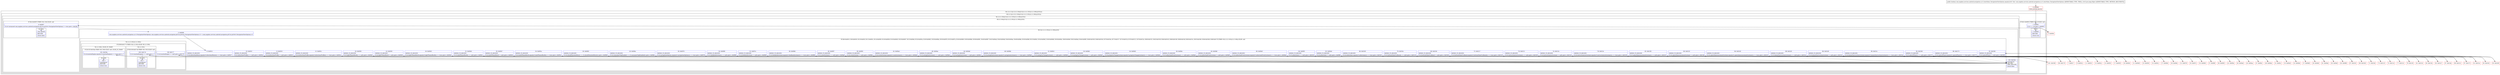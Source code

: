 digraph "CFG forcom.mapbox.services.android.navigation.ui.v5.AutoValue_NavigationViewOptions.equals(Ljava\/lang\/Object;)Z" {
subgraph cluster_Region_178821333 {
label = "R(1:(2:(1:2)|(1:(2:(1:104)|(3:5|(1:(1:(1:105))(1:(1:106)))|103)))))";
node [shape=record,color=blue];
subgraph cluster_Region_531622480 {
label = "R(2:(1:2)|(1:(2:(1:104)|(3:5|(1:(1:(1:105))(1:(1:106)))|103))))";
node [shape=record,color=blue];
subgraph cluster_IfRegion_1055035915 {
label = "IF [B:1:0x0001] THEN: R(1:2) ELSE: null";
node [shape=record,color=blue];
Node_1 [shape=record,label="{1\:\ 0x0001|if (r5 == r4) goto L_0x0003\l}"];
subgraph cluster_Region_934865258 {
label = "R(1:2)";
node [shape=record,color=blue];
Node_2 [shape=record,label="{2\:\ 0x0003|RETURN\l|return true\l}"];
}
}
subgraph cluster_Region_2031657336 {
label = "R(1:(2:(1:104)|(3:5|(1:(1:(1:105))(1:(1:106)))|103)))";
node [shape=record,color=blue];
subgraph cluster_Region_419772769 {
label = "R(2:(1:104)|(3:5|(1:(1:(1:105))(1:(1:106)))|103))";
node [shape=record,color=blue];
subgraph cluster_IfRegion_861770368 {
label = "IF [B:4:0x0007] THEN: R(1:104) ELSE: null";
node [shape=record,color=blue];
Node_4 [shape=record,label="{4\:\ 0x0007|if ((r5 instanceof com.mapbox.services.android.navigation.p015ui.p016v5.NavigationViewOptions) != true) goto L_0x018f\l}"];
subgraph cluster_Region_1138675256 {
label = "R(1:104)";
node [shape=record,color=blue];
Node_104 [shape=record,label="{104\:\ 0x018f|RETURN\l|return false\l}"];
}
}
subgraph cluster_Region_1260009790 {
label = "R(3:5|(1:(1:(1:105))(1:(1:106)))|103)";
node [shape=record,color=blue];
Node_5 [shape=record,label="{5\:\ 0x0009|com.mapbox.services.android.navigation.ui.v5.NavigationViewOptions com.mapbox.services.android.navigation.p015ui.p016v5.NavigationViewOptions r5 = (com.mapbox.services.android.navigation.p015ui.p016v5.NavigationViewOptions) r5\l}"];
subgraph cluster_IfRegion_1102531224 {
label = "IF [B:6:0x0015, B:8:0x0019, B:10:0x001f, B:12:0x002c, B:14:0x0030, B:16:0x0036, B:18:0x0043, B:20:0x0047, B:22:0x004d, B:24:0x005a, B:26:0x0062, B:28:0x006a, B:30:0x0076, B:32:0x007a, B:34:0x0080, B:36:0x008d, B:38:0x0091, B:40:0x0097, B:42:0x00a4, B:44:0x00a8, B:46:0x00ae, B:48:0x00bb, B:50:0x00bf, B:52:0x00c5, B:54:0x00d2, B:56:0x00d6, B:58:0x00dc, B:60:0x00e9, B:62:0x00ed, B:64:0x00f3, B:66:0x0100, B:68:0x0104, B:70:0x010a, B:72:0x0117, B:74:0x011b, B:76:0x0121, B:78:0x012e, B:80:0x0132, B:82:0x0138, B:84:0x0145, B:86:0x0149, B:88:0x014f, B:90:0x015c, B:92:0x0160, B:94:0x0166, B:96:0x0173] THEN: R(1:(1:(1:105))(1:(1:106))) ELSE: null";
node [shape=record,color=blue];
Node_6 [shape=record,label="{6\:\ 0x0015|ADDED_TO_REGION\l|if (r4.directionsRoute.equals(r5.directionsRoute()) == true) goto L_0x0017\l}"];
Node_8 [shape=record,label="{8\:\ 0x0019|ADDED_TO_REGION\l|if (r4.directionsProfile != null) goto L_0x0022\l}"];
Node_10 [shape=record,label="{10\:\ 0x001f|ADDED_TO_REGION\l|if (r5.directionsProfile() == null) goto L_0x002e\l}"];
Node_12 [shape=record,label="{12\:\ 0x002c|ADDED_TO_REGION\l|if (r4.directionsProfile.equals(r5.directionsProfile()) == true) goto L_0x002e\l}"];
Node_14 [shape=record,label="{14\:\ 0x0030|ADDED_TO_REGION\l|if (r4.lightThemeResId != null) goto L_0x0039\l}"];
Node_16 [shape=record,label="{16\:\ 0x0036|ADDED_TO_REGION\l|if (r5.lightThemeResId() == null) goto L_0x0045\l}"];
Node_18 [shape=record,label="{18\:\ 0x0043|ADDED_TO_REGION\l|if (r4.lightThemeResId.equals(r5.lightThemeResId()) == true) goto L_0x0045\l}"];
Node_20 [shape=record,label="{20\:\ 0x0047|ADDED_TO_REGION\l|if (r4.darkThemeResId != null) goto L_0x0050\l}"];
Node_22 [shape=record,label="{22\:\ 0x004d|ADDED_TO_REGION\l|if (r5.darkThemeResId() == null) goto L_0x005c\l}"];
Node_24 [shape=record,label="{24\:\ 0x005a|ADDED_TO_REGION\l|if (r4.darkThemeResId.equals(r5.darkThemeResId()) == true) goto L_0x005c\l}"];
Node_26 [shape=record,label="{26\:\ 0x0062|ADDED_TO_REGION\l|if (r4.shouldSimulateRoute == r5.shouldSimulateRoute()) goto L_0x0064\l}"];
Node_28 [shape=record,label="{28\:\ 0x006a|ADDED_TO_REGION\l|if (r4.waynameChipEnabled == r5.waynameChipEnabled()) goto L_0x006c\l}"];
Node_30 [shape=record,label="{30\:\ 0x0076|ADDED_TO_REGION\l|if (r4.navigationOptions.equals(r5.navigationOptions()) == true) goto L_0x0078\l}"];
Node_32 [shape=record,label="{32\:\ 0x007a|ADDED_TO_REGION\l|if (r4.feedbackListener != null) goto L_0x0083\l}"];
Node_34 [shape=record,label="{34\:\ 0x0080|ADDED_TO_REGION\l|if (r5.feedbackListener() == null) goto L_0x008f\l}"];
Node_36 [shape=record,label="{36\:\ 0x008d|ADDED_TO_REGION\l|if (r4.feedbackListener.equals(r5.feedbackListener()) == true) goto L_0x008f\l}"];
Node_38 [shape=record,label="{38\:\ 0x0091|ADDED_TO_REGION\l|if (r4.routeListener != null) goto L_0x009a\l}"];
Node_40 [shape=record,label="{40\:\ 0x0097|ADDED_TO_REGION\l|if (r5.routeListener() == null) goto L_0x00a6\l}"];
Node_42 [shape=record,label="{42\:\ 0x00a4|ADDED_TO_REGION\l|if (r4.routeListener.equals(r5.routeListener()) == true) goto L_0x00a6\l}"];
Node_44 [shape=record,label="{44\:\ 0x00a8|ADDED_TO_REGION\l|if (r4.navigationListener != null) goto L_0x00b1\l}"];
Node_46 [shape=record,label="{46\:\ 0x00ae|ADDED_TO_REGION\l|if (r5.navigationListener() == null) goto L_0x00bd\l}"];
Node_48 [shape=record,label="{48\:\ 0x00bb|ADDED_TO_REGION\l|if (r4.navigationListener.equals(r5.navigationListener()) == true) goto L_0x00bd\l}"];
Node_50 [shape=record,label="{50\:\ 0x00bf|ADDED_TO_REGION\l|if (r4.progressChangeListener != null) goto L_0x00c8\l}"];
Node_52 [shape=record,label="{52\:\ 0x00c5|ADDED_TO_REGION\l|if (r5.progressChangeListener() == null) goto L_0x00d4\l}"];
Node_54 [shape=record,label="{54\:\ 0x00d2|ADDED_TO_REGION\l|if (r4.progressChangeListener.equals(r5.progressChangeListener()) == true) goto L_0x00d4\l}"];
Node_56 [shape=record,label="{56\:\ 0x00d6|ADDED_TO_REGION\l|if (r4.milestoneEventListener != null) goto L_0x00df\l}"];
Node_58 [shape=record,label="{58\:\ 0x00dc|ADDED_TO_REGION\l|if (r5.milestoneEventListener() == null) goto L_0x00eb\l}"];
Node_60 [shape=record,label="{60\:\ 0x00e9|ADDED_TO_REGION\l|if (r4.milestoneEventListener.equals(r5.milestoneEventListener()) == true) goto L_0x00eb\l}"];
Node_62 [shape=record,label="{62\:\ 0x00ed|ADDED_TO_REGION\l|if (r4.milestones != null) goto L_0x00f6\l}"];
Node_64 [shape=record,label="{64\:\ 0x00f3|ADDED_TO_REGION\l|if (r5.milestones() == null) goto L_0x0102\l}"];
Node_66 [shape=record,label="{66\:\ 0x0100|ADDED_TO_REGION\l|if (r4.milestones.equals(r5.milestones()) == true) goto L_0x0102\l}"];
Node_68 [shape=record,label="{68\:\ 0x0104|ADDED_TO_REGION\l|if (r4.bottomSheetCallback != null) goto L_0x010d\l}"];
Node_70 [shape=record,label="{70\:\ 0x010a|ADDED_TO_REGION\l|if (r5.bottomSheetCallback() == null) goto L_0x0119\l}"];
Node_72 [shape=record,label="{72\:\ 0x0117|ADDED_TO_REGION\l|if (r4.bottomSheetCallback.equals(r5.bottomSheetCallback()) == true) goto L_0x0119\l}"];
Node_74 [shape=record,label="{74\:\ 0x011b|ADDED_TO_REGION\l|if (r4.instructionListListener != null) goto L_0x0124\l}"];
Node_76 [shape=record,label="{76\:\ 0x0121|ADDED_TO_REGION\l|if (r5.instructionListListener() == null) goto L_0x0130\l}"];
Node_78 [shape=record,label="{78\:\ 0x012e|ADDED_TO_REGION\l|if (r4.instructionListListener.equals(r5.instructionListListener()) == true) goto L_0x0130\l}"];
Node_80 [shape=record,label="{80\:\ 0x0132|ADDED_TO_REGION\l|if (r4.speechAnnouncementListener != null) goto L_0x013b\l}"];
Node_82 [shape=record,label="{82\:\ 0x0138|ADDED_TO_REGION\l|if (r5.speechAnnouncementListener() == null) goto L_0x0147\l}"];
Node_84 [shape=record,label="{84\:\ 0x0145|ADDED_TO_REGION\l|if (r4.speechAnnouncementListener.equals(r5.speechAnnouncementListener()) == true) goto L_0x0147\l}"];
Node_86 [shape=record,label="{86\:\ 0x0149|ADDED_TO_REGION\l|if (r4.bannerInstructionsListener != null) goto L_0x0152\l}"];
Node_88 [shape=record,label="{88\:\ 0x014f|ADDED_TO_REGION\l|if (r5.bannerInstructionsListener() == null) goto L_0x015e\l}"];
Node_90 [shape=record,label="{90\:\ 0x015c|ADDED_TO_REGION\l|if (r4.bannerInstructionsListener.equals(r5.bannerInstructionsListener()) == true) goto L_0x015e\l}"];
Node_92 [shape=record,label="{92\:\ 0x0160|ADDED_TO_REGION\l|if (r4.speechPlayer != null) goto L_0x0169\l}"];
Node_94 [shape=record,label="{94\:\ 0x0166|ADDED_TO_REGION\l|if (r5.speechPlayer() == null) goto L_0x0175\l}"];
Node_96 [shape=record,label="{96\:\ 0x0173|ADDED_TO_REGION\l|if (r4.speechPlayer.equals(r5.speechPlayer()) == true) goto L_0x0175\l}"];
subgraph cluster_Region_2138154074 {
label = "R(1:(1:(1:105))(1:(1:106)))";
node [shape=record,color=blue];
subgraph cluster_IfRegion_1326404836 {
label = "IF [B:98:0x0177] THEN: R(1:(1:105)) ELSE: R(1:(1:106))";
node [shape=record,color=blue];
Node_98 [shape=record,label="{98\:\ 0x0177|if (r4.locationEngine == null) goto L_0x0179\l}"];
subgraph cluster_Region_278468119 {
label = "R(1:(1:105))";
node [shape=record,color=blue];
subgraph cluster_IfRegion_1225888522 {
label = "IF [B:100:0x017d] THEN: R(1:105) ELSE: null";
node [shape=record,color=blue];
Node_100 [shape=record,label="{100\:\ 0x017d|if (r5.locationEngine() == null) goto L_?\l}"];
subgraph cluster_Region_620995890 {
label = "R(1:105)";
node [shape=record,color=blue];
Node_105 [shape=record,label="{105\:\ ?|SYNTHETIC\lRETURN\l|return true\l}"];
}
}
}
subgraph cluster_Region_1470273212 {
label = "R(1:(1:106)) | ELSE_IF_CHAIN\l";
node [shape=record,color=blue];
subgraph cluster_IfRegion_1568629981 {
label = "IF [B:102:0x018a] THEN: R(1:106) ELSE: null | ELSE_IF_CHAIN\l";
node [shape=record,color=blue];
Node_102 [shape=record,label="{102\:\ 0x018a|if (r4.locationEngine.equals(r5.locationEngine()) == true) goto L_?\l}"];
subgraph cluster_Region_1656701144 {
label = "R(1:106)";
node [shape=record,color=blue];
Node_106 [shape=record,label="{106\:\ ?|SYNTHETIC\lRETURN\l|return true\l}"];
}
}
}
}
}
}
Node_103 [shape=record,label="{103\:\ 0x018d|SYNTHETIC\lRETURN\lORIG_RETURN\l|return false\l}"];
}
}
}
}
}
Node_0 [shape=record,color=red,label="{0\:\ 0x0000|MTH_ENTER_BLOCK\l}"];
Node_3 [shape=record,color=red,label="{3\:\ 0x0004}"];
Node_7 [shape=record,color=red,label="{7\:\ 0x0017}"];
Node_9 [shape=record,color=red,label="{9\:\ 0x001b}"];
Node_11 [shape=record,color=red,label="{11\:\ 0x0022}"];
Node_13 [shape=record,color=red,label="{13\:\ 0x002e}"];
Node_15 [shape=record,color=red,label="{15\:\ 0x0032}"];
Node_17 [shape=record,color=red,label="{17\:\ 0x0039}"];
Node_19 [shape=record,color=red,label="{19\:\ 0x0045}"];
Node_21 [shape=record,color=red,label="{21\:\ 0x0049}"];
Node_23 [shape=record,color=red,label="{23\:\ 0x0050}"];
Node_25 [shape=record,color=red,label="{25\:\ 0x005c}"];
Node_27 [shape=record,color=red,label="{27\:\ 0x0064}"];
Node_29 [shape=record,color=red,label="{29\:\ 0x006c}"];
Node_31 [shape=record,color=red,label="{31\:\ 0x0078}"];
Node_33 [shape=record,color=red,label="{33\:\ 0x007c}"];
Node_35 [shape=record,color=red,label="{35\:\ 0x0083}"];
Node_37 [shape=record,color=red,label="{37\:\ 0x008f}"];
Node_39 [shape=record,color=red,label="{39\:\ 0x0093}"];
Node_41 [shape=record,color=red,label="{41\:\ 0x009a}"];
Node_43 [shape=record,color=red,label="{43\:\ 0x00a6}"];
Node_45 [shape=record,color=red,label="{45\:\ 0x00aa}"];
Node_47 [shape=record,color=red,label="{47\:\ 0x00b1}"];
Node_49 [shape=record,color=red,label="{49\:\ 0x00bd}"];
Node_51 [shape=record,color=red,label="{51\:\ 0x00c1}"];
Node_53 [shape=record,color=red,label="{53\:\ 0x00c8}"];
Node_55 [shape=record,color=red,label="{55\:\ 0x00d4}"];
Node_57 [shape=record,color=red,label="{57\:\ 0x00d8}"];
Node_59 [shape=record,color=red,label="{59\:\ 0x00df}"];
Node_61 [shape=record,color=red,label="{61\:\ 0x00eb}"];
Node_63 [shape=record,color=red,label="{63\:\ 0x00ef}"];
Node_65 [shape=record,color=red,label="{65\:\ 0x00f6}"];
Node_67 [shape=record,color=red,label="{67\:\ 0x0102}"];
Node_69 [shape=record,color=red,label="{69\:\ 0x0106}"];
Node_71 [shape=record,color=red,label="{71\:\ 0x010d}"];
Node_73 [shape=record,color=red,label="{73\:\ 0x0119}"];
Node_75 [shape=record,color=red,label="{75\:\ 0x011d}"];
Node_77 [shape=record,color=red,label="{77\:\ 0x0124}"];
Node_79 [shape=record,color=red,label="{79\:\ 0x0130}"];
Node_81 [shape=record,color=red,label="{81\:\ 0x0134}"];
Node_83 [shape=record,color=red,label="{83\:\ 0x013b}"];
Node_85 [shape=record,color=red,label="{85\:\ 0x0147}"];
Node_87 [shape=record,color=red,label="{87\:\ 0x014b}"];
Node_89 [shape=record,color=red,label="{89\:\ 0x0152}"];
Node_91 [shape=record,color=red,label="{91\:\ 0x015e}"];
Node_93 [shape=record,color=red,label="{93\:\ 0x0162}"];
Node_95 [shape=record,color=red,label="{95\:\ 0x0169}"];
Node_97 [shape=record,color=red,label="{97\:\ 0x0175}"];
Node_99 [shape=record,color=red,label="{99\:\ 0x0179}"];
Node_101 [shape=record,color=red,label="{101\:\ 0x0180}"];
MethodNode[shape=record,label="{public boolean com.mapbox.services.android.navigation.ui.v5.AutoValue_NavigationViewOptions.equals((r4v0 'this' com.mapbox.services.android.navigation.ui.v5.AutoValue_NavigationViewOptions A[IMMUTABLE_TYPE, THIS]), (r5v0 java.lang.Object A[IMMUTABLE_TYPE, METHOD_ARGUMENT])) }"];
MethodNode -> Node_0;
Node_1 -> Node_2;
Node_1 -> Node_3[style=dashed];
Node_4 -> Node_5[style=dashed];
Node_4 -> Node_104;
Node_5 -> Node_6;
Node_6 -> Node_7;
Node_6 -> Node_103[style=dashed];
Node_8 -> Node_9[style=dashed];
Node_8 -> Node_11;
Node_10 -> Node_103[style=dashed];
Node_10 -> Node_13;
Node_12 -> Node_13;
Node_12 -> Node_103[style=dashed];
Node_14 -> Node_15[style=dashed];
Node_14 -> Node_17;
Node_16 -> Node_103[style=dashed];
Node_16 -> Node_19;
Node_18 -> Node_19;
Node_18 -> Node_103[style=dashed];
Node_20 -> Node_21[style=dashed];
Node_20 -> Node_23;
Node_22 -> Node_103[style=dashed];
Node_22 -> Node_25;
Node_24 -> Node_25;
Node_24 -> Node_103[style=dashed];
Node_26 -> Node_27;
Node_26 -> Node_103[style=dashed];
Node_28 -> Node_29;
Node_28 -> Node_103[style=dashed];
Node_30 -> Node_31;
Node_30 -> Node_103[style=dashed];
Node_32 -> Node_33[style=dashed];
Node_32 -> Node_35;
Node_34 -> Node_103[style=dashed];
Node_34 -> Node_37;
Node_36 -> Node_37;
Node_36 -> Node_103[style=dashed];
Node_38 -> Node_39[style=dashed];
Node_38 -> Node_41;
Node_40 -> Node_103[style=dashed];
Node_40 -> Node_43;
Node_42 -> Node_43;
Node_42 -> Node_103[style=dashed];
Node_44 -> Node_45[style=dashed];
Node_44 -> Node_47;
Node_46 -> Node_103[style=dashed];
Node_46 -> Node_49;
Node_48 -> Node_49;
Node_48 -> Node_103[style=dashed];
Node_50 -> Node_51[style=dashed];
Node_50 -> Node_53;
Node_52 -> Node_103[style=dashed];
Node_52 -> Node_55;
Node_54 -> Node_55;
Node_54 -> Node_103[style=dashed];
Node_56 -> Node_57[style=dashed];
Node_56 -> Node_59;
Node_58 -> Node_103[style=dashed];
Node_58 -> Node_61;
Node_60 -> Node_61;
Node_60 -> Node_103[style=dashed];
Node_62 -> Node_63[style=dashed];
Node_62 -> Node_65;
Node_64 -> Node_103[style=dashed];
Node_64 -> Node_67;
Node_66 -> Node_67;
Node_66 -> Node_103[style=dashed];
Node_68 -> Node_69[style=dashed];
Node_68 -> Node_71;
Node_70 -> Node_103[style=dashed];
Node_70 -> Node_73;
Node_72 -> Node_73;
Node_72 -> Node_103[style=dashed];
Node_74 -> Node_75[style=dashed];
Node_74 -> Node_77;
Node_76 -> Node_103[style=dashed];
Node_76 -> Node_79;
Node_78 -> Node_79;
Node_78 -> Node_103[style=dashed];
Node_80 -> Node_81[style=dashed];
Node_80 -> Node_83;
Node_82 -> Node_103[style=dashed];
Node_82 -> Node_85;
Node_84 -> Node_85;
Node_84 -> Node_103[style=dashed];
Node_86 -> Node_87[style=dashed];
Node_86 -> Node_89;
Node_88 -> Node_103[style=dashed];
Node_88 -> Node_91;
Node_90 -> Node_91;
Node_90 -> Node_103[style=dashed];
Node_92 -> Node_93[style=dashed];
Node_92 -> Node_95;
Node_94 -> Node_103[style=dashed];
Node_94 -> Node_97;
Node_96 -> Node_97;
Node_96 -> Node_103[style=dashed];
Node_98 -> Node_99;
Node_98 -> Node_101[style=dashed];
Node_100 -> Node_103[style=dashed];
Node_100 -> Node_105;
Node_102 -> Node_103[style=dashed];
Node_102 -> Node_106;
Node_0 -> Node_1;
Node_3 -> Node_4;
Node_7 -> Node_8;
Node_9 -> Node_10;
Node_11 -> Node_12;
Node_13 -> Node_14;
Node_15 -> Node_16;
Node_17 -> Node_18;
Node_19 -> Node_20;
Node_21 -> Node_22;
Node_23 -> Node_24;
Node_25 -> Node_26;
Node_27 -> Node_28;
Node_29 -> Node_30;
Node_31 -> Node_32;
Node_33 -> Node_34;
Node_35 -> Node_36;
Node_37 -> Node_38;
Node_39 -> Node_40;
Node_41 -> Node_42;
Node_43 -> Node_44;
Node_45 -> Node_46;
Node_47 -> Node_48;
Node_49 -> Node_50;
Node_51 -> Node_52;
Node_53 -> Node_54;
Node_55 -> Node_56;
Node_57 -> Node_58;
Node_59 -> Node_60;
Node_61 -> Node_62;
Node_63 -> Node_64;
Node_65 -> Node_66;
Node_67 -> Node_68;
Node_69 -> Node_70;
Node_71 -> Node_72;
Node_73 -> Node_74;
Node_75 -> Node_76;
Node_77 -> Node_78;
Node_79 -> Node_80;
Node_81 -> Node_82;
Node_83 -> Node_84;
Node_85 -> Node_86;
Node_87 -> Node_88;
Node_89 -> Node_90;
Node_91 -> Node_92;
Node_93 -> Node_94;
Node_95 -> Node_96;
Node_97 -> Node_98;
Node_99 -> Node_100;
Node_101 -> Node_102;
}

